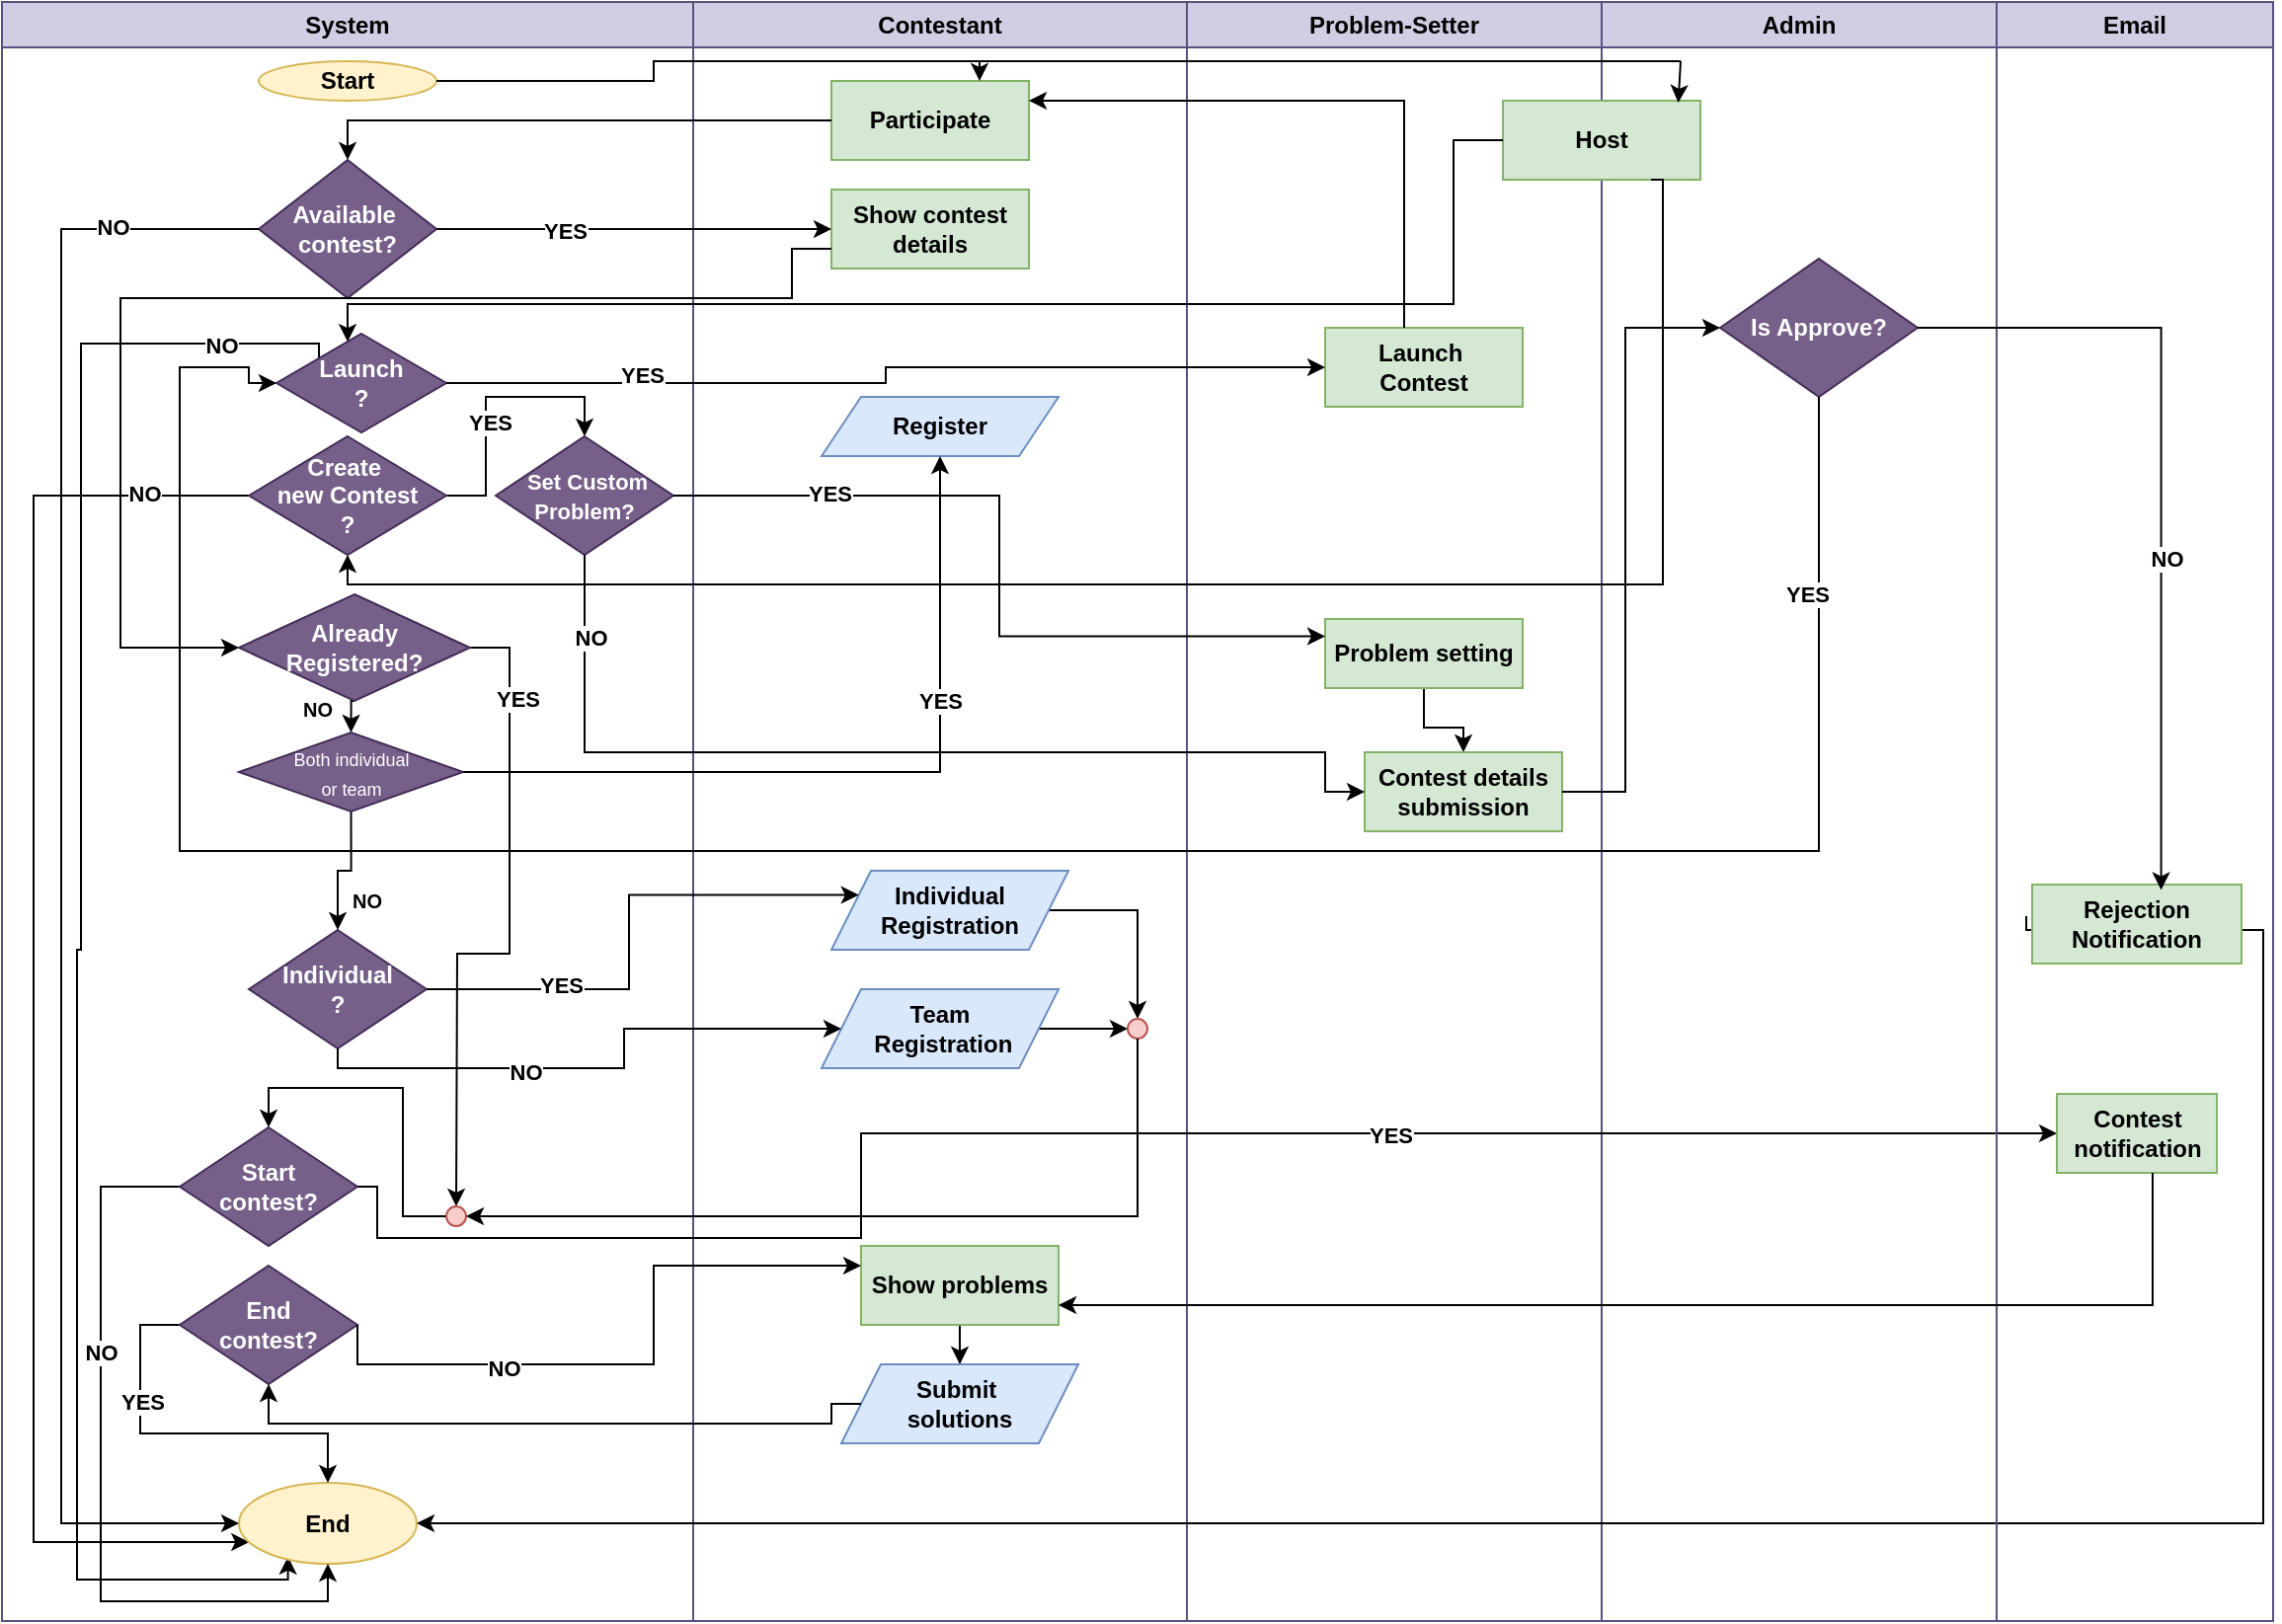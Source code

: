 <mxfile version="24.1.0" type="device">
  <diagram id="34R0mZzLAhlzXHcahbkd" name="Page-1">
    <mxGraphModel dx="1050" dy="565" grid="0" gridSize="10" guides="1" tooltips="1" connect="1" arrows="1" fold="1" page="0" pageScale="1" pageWidth="1100" pageHeight="850" math="0" shadow="0">
      <root>
        <mxCell id="0" />
        <mxCell id="1" parent="0" />
        <mxCell id="MtpwYPjAQFPa0YD4QaW7-1" value="System" style="swimlane;whiteSpace=wrap;html=1;fillColor=#d0cee2;strokeColor=#56517e;" parent="1" vertex="1">
          <mxGeometry x="50" y="20" width="350" height="820" as="geometry" />
        </mxCell>
        <mxCell id="GVz6icC06-KffOMO9G0p-3" value="&lt;b&gt;Start&lt;/b&gt;" style="ellipse;whiteSpace=wrap;html=1;fillColor=#fff2cc;strokeColor=#d6b656;" parent="MtpwYPjAQFPa0YD4QaW7-1" vertex="1">
          <mxGeometry x="130" y="30" width="90" height="20" as="geometry" />
        </mxCell>
        <mxCell id="GVz6icC06-KffOMO9G0p-5" value="&lt;b&gt;Available&amp;nbsp;&lt;/b&gt;&lt;div&gt;&lt;b&gt;contest?&lt;/b&gt;&lt;/div&gt;" style="rhombus;whiteSpace=wrap;html=1;fillColor=#76608a;strokeColor=#432D57;fontColor=#ffffff;" parent="MtpwYPjAQFPa0YD4QaW7-1" vertex="1">
          <mxGeometry x="130" y="80" width="90" height="70" as="geometry" />
        </mxCell>
        <mxCell id="wUWmy_-UdDIfka9kt44g-1" style="edgeStyle=orthogonalEdgeStyle;rounded=0;orthogonalLoop=1;jettySize=auto;html=1;exitX=0;exitY=0;exitDx=0;exitDy=0;entryX=0.276;entryY=0.912;entryDx=0;entryDy=0;entryPerimeter=0;" edge="1" parent="MtpwYPjAQFPa0YD4QaW7-1" source="GVz6icC06-KffOMO9G0p-9" target="GVz6icC06-KffOMO9G0p-85">
          <mxGeometry relative="1" as="geometry">
            <mxPoint x="20" y="811" as="targetPoint" />
            <Array as="points">
              <mxPoint x="40" y="173" />
              <mxPoint x="40" y="480" />
              <mxPoint x="38" y="480" />
              <mxPoint x="38" y="799" />
              <mxPoint x="145" y="799" />
            </Array>
          </mxGeometry>
        </mxCell>
        <mxCell id="wUWmy_-UdDIfka9kt44g-2" value="&lt;b&gt;NO&lt;/b&gt;" style="edgeLabel;html=1;align=center;verticalAlign=middle;resizable=0;points=[];" vertex="1" connectable="0" parent="wUWmy_-UdDIfka9kt44g-1">
          <mxGeometry x="-0.87" y="1" relative="1" as="geometry">
            <mxPoint as="offset" />
          </mxGeometry>
        </mxCell>
        <mxCell id="GVz6icC06-KffOMO9G0p-9" value="&lt;b&gt;Launch&lt;/b&gt;&lt;div&gt;&lt;b&gt;?&lt;/b&gt;&lt;/div&gt;" style="rhombus;whiteSpace=wrap;html=1;fillColor=#76608a;strokeColor=#432D57;fontColor=#ffffff;" parent="MtpwYPjAQFPa0YD4QaW7-1" vertex="1">
          <mxGeometry x="139" y="168" width="86" height="50" as="geometry" />
        </mxCell>
        <mxCell id="GVz6icC06-KffOMO9G0p-14" style="edgeStyle=orthogonalEdgeStyle;rounded=0;orthogonalLoop=1;jettySize=auto;html=1;entryX=0.5;entryY=0;entryDx=0;entryDy=0;" parent="MtpwYPjAQFPa0YD4QaW7-1" source="GVz6icC06-KffOMO9G0p-12" target="GVz6icC06-KffOMO9G0p-13" edge="1">
          <mxGeometry relative="1" as="geometry" />
        </mxCell>
        <mxCell id="bN9UESX81Irh_T9kolNh-1" value="&lt;b&gt;YES&lt;/b&gt;" style="edgeLabel;html=1;align=center;verticalAlign=middle;resizable=0;points=[];" parent="GVz6icC06-KffOMO9G0p-14" vertex="1" connectable="0">
          <mxGeometry x="-0.186" y="-2" relative="1" as="geometry">
            <mxPoint as="offset" />
          </mxGeometry>
        </mxCell>
        <mxCell id="wUWmy_-UdDIfka9kt44g-5" style="edgeStyle=orthogonalEdgeStyle;rounded=0;orthogonalLoop=1;jettySize=auto;html=1;" edge="1" parent="MtpwYPjAQFPa0YD4QaW7-1" source="GVz6icC06-KffOMO9G0p-12" target="GVz6icC06-KffOMO9G0p-85">
          <mxGeometry relative="1" as="geometry">
            <mxPoint x="21" y="812" as="targetPoint" />
            <Array as="points">
              <mxPoint x="16" y="250" />
              <mxPoint x="16" y="780" />
            </Array>
          </mxGeometry>
        </mxCell>
        <mxCell id="wUWmy_-UdDIfka9kt44g-6" value="&lt;b&gt;NO&lt;/b&gt;" style="edgeLabel;html=1;align=center;verticalAlign=middle;resizable=0;points=[];" vertex="1" connectable="0" parent="wUWmy_-UdDIfka9kt44g-5">
          <mxGeometry x="-0.857" y="-1" relative="1" as="geometry">
            <mxPoint as="offset" />
          </mxGeometry>
        </mxCell>
        <mxCell id="GVz6icC06-KffOMO9G0p-12" value="&lt;b&gt;Create&amp;nbsp;&lt;/b&gt;&lt;div&gt;&lt;b&gt;new Contest&lt;/b&gt;&lt;div&gt;&lt;b&gt;?&lt;/b&gt;&lt;/div&gt;&lt;/div&gt;" style="rhombus;whiteSpace=wrap;html=1;fillColor=#76608a;strokeColor=#432D57;fontColor=#ffffff;" parent="MtpwYPjAQFPa0YD4QaW7-1" vertex="1">
          <mxGeometry x="125" y="220" width="100" height="60" as="geometry" />
        </mxCell>
        <mxCell id="GVz6icC06-KffOMO9G0p-13" value="&lt;b&gt;&lt;font style=&quot;font-size: 11px;&quot;&gt;&amp;nbsp;Set Custom Problem?&lt;/font&gt;&lt;/b&gt;" style="rhombus;whiteSpace=wrap;html=1;fillColor=#76608a;strokeColor=#432D57;fontColor=#ffffff;" parent="MtpwYPjAQFPa0YD4QaW7-1" vertex="1">
          <mxGeometry x="250" y="220" width="90" height="60" as="geometry" />
        </mxCell>
        <mxCell id="bN9UESX81Irh_T9kolNh-29" style="edgeStyle=orthogonalEdgeStyle;rounded=0;orthogonalLoop=1;jettySize=auto;html=1;exitX=0.5;exitY=1;exitDx=0;exitDy=0;entryX=0.5;entryY=0;entryDx=0;entryDy=0;" parent="MtpwYPjAQFPa0YD4QaW7-1" source="GVz6icC06-KffOMO9G0p-40" target="GVz6icC06-KffOMO9G0p-45" edge="1">
          <mxGeometry relative="1" as="geometry" />
        </mxCell>
        <mxCell id="GVz6icC06-KffOMO9G0p-40" value="&lt;font style=&quot;font-size: 9px;&quot;&gt;Both individual&lt;/font&gt;&lt;div&gt;&lt;font style=&quot;font-size: 9px;&quot;&gt;or team&lt;/font&gt;&lt;/div&gt;" style="rhombus;whiteSpace=wrap;html=1;fillColor=#76608a;strokeColor=#432D57;fontColor=#ffffff;" parent="MtpwYPjAQFPa0YD4QaW7-1" vertex="1">
          <mxGeometry x="120" y="370" width="113.5" height="40" as="geometry" />
        </mxCell>
        <mxCell id="GVz6icC06-KffOMO9G0p-45" value="&lt;b style=&quot;background-color: initial;&quot;&gt;Individual&lt;/b&gt;&lt;div&gt;&lt;b style=&quot;background-color: initial;&quot;&gt;?&lt;/b&gt;&lt;/div&gt;" style="rhombus;whiteSpace=wrap;html=1;fillColor=#76608a;strokeColor=#432D57;fontColor=#ffffff;" parent="MtpwYPjAQFPa0YD4QaW7-1" vertex="1">
          <mxGeometry x="125" y="470" width="90" height="60" as="geometry" />
        </mxCell>
        <mxCell id="GVz6icC06-KffOMO9G0p-50" value="&lt;b&gt;&lt;font style=&quot;font-size: 10px;&quot;&gt;NO&lt;/font&gt;&lt;/b&gt;" style="text;html=1;align=center;verticalAlign=middle;whiteSpace=wrap;rounded=0;" parent="MtpwYPjAQFPa0YD4QaW7-1" vertex="1">
          <mxGeometry x="130" y="342.5" width="60" height="30" as="geometry" />
        </mxCell>
        <mxCell id="GVz6icC06-KffOMO9G0p-69" style="edgeStyle=orthogonalEdgeStyle;rounded=0;orthogonalLoop=1;jettySize=auto;html=1;exitX=0.5;exitY=1;exitDx=0;exitDy=0;entryX=0.5;entryY=0;entryDx=0;entryDy=0;" parent="MtpwYPjAQFPa0YD4QaW7-1" source="GVz6icC06-KffOMO9G0p-63" target="GVz6icC06-KffOMO9G0p-40" edge="1">
          <mxGeometry relative="1" as="geometry" />
        </mxCell>
        <mxCell id="GVz6icC06-KffOMO9G0p-80" style="edgeStyle=orthogonalEdgeStyle;rounded=0;orthogonalLoop=1;jettySize=auto;html=1;exitX=1;exitY=0.5;exitDx=0;exitDy=0;" parent="MtpwYPjAQFPa0YD4QaW7-1" source="GVz6icC06-KffOMO9G0p-63" edge="1">
          <mxGeometry relative="1" as="geometry">
            <mxPoint x="230" y="610" as="targetPoint" />
          </mxGeometry>
        </mxCell>
        <mxCell id="GVz6icC06-KffOMO9G0p-86" value="&lt;b&gt;YES&lt;/b&gt;" style="edgeLabel;html=1;align=center;verticalAlign=middle;resizable=0;points=[];" parent="GVz6icC06-KffOMO9G0p-80" vertex="1" connectable="0">
          <mxGeometry x="-0.722" y="4" relative="1" as="geometry">
            <mxPoint as="offset" />
          </mxGeometry>
        </mxCell>
        <mxCell id="GVz6icC06-KffOMO9G0p-63" value="&lt;b&gt;Already&lt;/b&gt;&lt;div&gt;&lt;b&gt;Registered?&lt;/b&gt;&lt;/div&gt;" style="rhombus;whiteSpace=wrap;html=1;fillColor=#76608a;strokeColor=#432D57;fontColor=#ffffff;" parent="MtpwYPjAQFPa0YD4QaW7-1" vertex="1">
          <mxGeometry x="120" y="300" width="117" height="54" as="geometry" />
        </mxCell>
        <mxCell id="bN9UESX81Irh_T9kolNh-14" style="edgeStyle=orthogonalEdgeStyle;rounded=0;orthogonalLoop=1;jettySize=auto;html=1;entryX=0.5;entryY=0;entryDx=0;entryDy=0;" parent="MtpwYPjAQFPa0YD4QaW7-1" source="GVz6icC06-KffOMO9G0p-82" target="bN9UESX81Irh_T9kolNh-8" edge="1">
          <mxGeometry relative="1" as="geometry">
            <Array as="points">
              <mxPoint x="203" y="615" />
              <mxPoint x="203" y="550" />
              <mxPoint x="135" y="550" />
            </Array>
          </mxGeometry>
        </mxCell>
        <mxCell id="GVz6icC06-KffOMO9G0p-82" value="" style="ellipse;whiteSpace=wrap;html=1;aspect=fixed;fillColor=#f8cecc;strokeColor=#b85450;" parent="MtpwYPjAQFPa0YD4QaW7-1" vertex="1">
          <mxGeometry x="225" y="610" width="10" height="10" as="geometry" />
        </mxCell>
        <mxCell id="GVz6icC06-KffOMO9G0p-85" value="&lt;b&gt;End&lt;/b&gt;" style="ellipse;whiteSpace=wrap;html=1;fillColor=#fff2cc;strokeColor=#d6b656;" parent="MtpwYPjAQFPa0YD4QaW7-1" vertex="1">
          <mxGeometry x="120" y="750" width="90" height="41" as="geometry" />
        </mxCell>
        <mxCell id="GVz6icC06-KffOMO9G0p-61" style="edgeStyle=orthogonalEdgeStyle;rounded=0;orthogonalLoop=1;jettySize=auto;html=1;entryX=0;entryY=0.5;entryDx=0;entryDy=0;" parent="MtpwYPjAQFPa0YD4QaW7-1" source="GVz6icC06-KffOMO9G0p-5" target="GVz6icC06-KffOMO9G0p-85" edge="1">
          <mxGeometry relative="1" as="geometry">
            <Array as="points">
              <mxPoint x="30" y="115" />
              <mxPoint x="30" y="771" />
            </Array>
          </mxGeometry>
        </mxCell>
        <mxCell id="GVz6icC06-KffOMO9G0p-62" value="&lt;b&gt;NO&lt;/b&gt;" style="edgeLabel;html=1;align=center;verticalAlign=middle;resizable=0;points=[];" parent="GVz6icC06-KffOMO9G0p-61" vertex="1" connectable="0">
          <mxGeometry x="-0.825" y="-1" relative="1" as="geometry">
            <mxPoint as="offset" />
          </mxGeometry>
        </mxCell>
        <mxCell id="bN9UESX81Irh_T9kolNh-18" style="edgeStyle=orthogonalEdgeStyle;rounded=0;orthogonalLoop=1;jettySize=auto;html=1;entryX=0.5;entryY=1;entryDx=0;entryDy=0;" parent="MtpwYPjAQFPa0YD4QaW7-1" source="bN9UESX81Irh_T9kolNh-8" target="GVz6icC06-KffOMO9G0p-85" edge="1">
          <mxGeometry relative="1" as="geometry">
            <Array as="points">
              <mxPoint x="50" y="600" />
              <mxPoint x="50" y="810" />
              <mxPoint x="165" y="810" />
            </Array>
          </mxGeometry>
        </mxCell>
        <mxCell id="bN9UESX81Irh_T9kolNh-19" value="&lt;b&gt;NO&lt;/b&gt;" style="edgeLabel;html=1;align=center;verticalAlign=middle;resizable=0;points=[];" parent="bN9UESX81Irh_T9kolNh-18" vertex="1" connectable="0">
          <mxGeometry x="-0.354" relative="1" as="geometry">
            <mxPoint as="offset" />
          </mxGeometry>
        </mxCell>
        <mxCell id="bN9UESX81Irh_T9kolNh-8" value="&lt;b&gt;Start&lt;/b&gt;&lt;div&gt;&lt;b&gt;contest?&lt;/b&gt;&lt;/div&gt;" style="rhombus;whiteSpace=wrap;html=1;fillColor=#76608a;strokeColor=#432D57;fontColor=#ffffff;" parent="MtpwYPjAQFPa0YD4QaW7-1" vertex="1">
          <mxGeometry x="90" y="570" width="90" height="60" as="geometry" />
        </mxCell>
        <mxCell id="bN9UESX81Irh_T9kolNh-27" style="edgeStyle=orthogonalEdgeStyle;rounded=0;orthogonalLoop=1;jettySize=auto;html=1;exitX=0;exitY=0.5;exitDx=0;exitDy=0;" parent="MtpwYPjAQFPa0YD4QaW7-1" source="bN9UESX81Irh_T9kolNh-13" target="GVz6icC06-KffOMO9G0p-85" edge="1">
          <mxGeometry relative="1" as="geometry" />
        </mxCell>
        <mxCell id="bN9UESX81Irh_T9kolNh-28" value="&lt;b&gt;YES&lt;/b&gt;" style="edgeLabel;html=1;align=center;verticalAlign=middle;resizable=0;points=[];" parent="bN9UESX81Irh_T9kolNh-27" vertex="1" connectable="0">
          <mxGeometry x="-0.395" y="1" relative="1" as="geometry">
            <mxPoint as="offset" />
          </mxGeometry>
        </mxCell>
        <mxCell id="bN9UESX81Irh_T9kolNh-13" value="&lt;b&gt;End&lt;/b&gt;&lt;div&gt;&lt;b&gt;contest?&lt;/b&gt;&lt;/div&gt;" style="rhombus;whiteSpace=wrap;html=1;fillColor=#76608a;strokeColor=#432D57;fontColor=#ffffff;" parent="MtpwYPjAQFPa0YD4QaW7-1" vertex="1">
          <mxGeometry x="90" y="640" width="90" height="60" as="geometry" />
        </mxCell>
        <mxCell id="bN9UESX81Irh_T9kolNh-57" value="&lt;b&gt;&lt;font style=&quot;font-size: 10px;&quot;&gt;NO&lt;/font&gt;&lt;/b&gt;" style="text;html=1;align=center;verticalAlign=middle;whiteSpace=wrap;rounded=0;" parent="MtpwYPjAQFPa0YD4QaW7-1" vertex="1">
          <mxGeometry x="155" y="440" width="60" height="30" as="geometry" />
        </mxCell>
        <mxCell id="MtpwYPjAQFPa0YD4QaW7-2" value="Contestant" style="swimlane;whiteSpace=wrap;html=1;fillColor=#d0cee2;strokeColor=#56517e;" parent="1" vertex="1">
          <mxGeometry x="400" y="20" width="250" height="820" as="geometry" />
        </mxCell>
        <mxCell id="GVz6icC06-KffOMO9G0p-7" value="&lt;b&gt;Show contest details&lt;/b&gt;" style="rounded=0;whiteSpace=wrap;html=1;fillColor=#d5e8d4;strokeColor=#82b366;" parent="MtpwYPjAQFPa0YD4QaW7-2" vertex="1">
          <mxGeometry x="70" y="95" width="100" height="40" as="geometry" />
        </mxCell>
        <mxCell id="GVz6icC06-KffOMO9G0p-30" value="&lt;b&gt;Participate&lt;/b&gt;" style="rounded=0;whiteSpace=wrap;html=1;fillColor=#d5e8d4;strokeColor=#82b366;" parent="MtpwYPjAQFPa0YD4QaW7-2" vertex="1">
          <mxGeometry x="70" y="40" width="100" height="40" as="geometry" />
        </mxCell>
        <mxCell id="GVz6icC06-KffOMO9G0p-42" value="&lt;b&gt;Register&lt;/b&gt;" style="shape=parallelogram;perimeter=parallelogramPerimeter;whiteSpace=wrap;html=1;fixedSize=1;fillColor=#dae8fc;strokeColor=#6c8ebf;" parent="MtpwYPjAQFPa0YD4QaW7-2" vertex="1">
          <mxGeometry x="65" y="200" width="120" height="30" as="geometry" />
        </mxCell>
        <mxCell id="GVz6icC06-KffOMO9G0p-111" style="edgeStyle=orthogonalEdgeStyle;rounded=0;orthogonalLoop=1;jettySize=auto;html=1;entryX=0.5;entryY=0;entryDx=0;entryDy=0;" parent="MtpwYPjAQFPa0YD4QaW7-2" source="GVz6icC06-KffOMO9G0p-51" target="GVz6icC06-KffOMO9G0p-108" edge="1">
          <mxGeometry relative="1" as="geometry" />
        </mxCell>
        <mxCell id="GVz6icC06-KffOMO9G0p-51" value="&lt;b&gt;Individual Registration&lt;/b&gt;" style="shape=parallelogram;perimeter=parallelogramPerimeter;whiteSpace=wrap;html=1;fixedSize=1;fillColor=#dae8fc;strokeColor=#6c8ebf;" parent="MtpwYPjAQFPa0YD4QaW7-2" vertex="1">
          <mxGeometry x="70" y="440" width="120" height="40" as="geometry" />
        </mxCell>
        <mxCell id="GVz6icC06-KffOMO9G0p-110" style="edgeStyle=orthogonalEdgeStyle;rounded=0;orthogonalLoop=1;jettySize=auto;html=1;entryX=0;entryY=0.5;entryDx=0;entryDy=0;" parent="MtpwYPjAQFPa0YD4QaW7-2" source="GVz6icC06-KffOMO9G0p-54" target="GVz6icC06-KffOMO9G0p-108" edge="1">
          <mxGeometry relative="1" as="geometry" />
        </mxCell>
        <mxCell id="GVz6icC06-KffOMO9G0p-54" value="&lt;b&gt;Team&lt;/b&gt;&lt;div&gt;&lt;b&gt;&amp;nbsp;Registration&lt;/b&gt;&lt;/div&gt;" style="shape=parallelogram;perimeter=parallelogramPerimeter;whiteSpace=wrap;html=1;fixedSize=1;fillColor=#dae8fc;strokeColor=#6c8ebf;" parent="MtpwYPjAQFPa0YD4QaW7-2" vertex="1">
          <mxGeometry x="65" y="500" width="120" height="40" as="geometry" />
        </mxCell>
        <mxCell id="GVz6icC06-KffOMO9G0p-108" value="" style="ellipse;whiteSpace=wrap;html=1;aspect=fixed;fillColor=#f8cecc;strokeColor=#b85450;" parent="MtpwYPjAQFPa0YD4QaW7-2" vertex="1">
          <mxGeometry x="220" y="515" width="10" height="10" as="geometry" />
        </mxCell>
        <mxCell id="bN9UESX81Irh_T9kolNh-12" style="edgeStyle=orthogonalEdgeStyle;rounded=0;orthogonalLoop=1;jettySize=auto;html=1;entryX=0.5;entryY=0;entryDx=0;entryDy=0;" parent="MtpwYPjAQFPa0YD4QaW7-2" source="bN9UESX81Irh_T9kolNh-10" target="bN9UESX81Irh_T9kolNh-11" edge="1">
          <mxGeometry relative="1" as="geometry" />
        </mxCell>
        <mxCell id="bN9UESX81Irh_T9kolNh-10" value="&lt;b&gt;Show problems&lt;/b&gt;" style="rounded=0;whiteSpace=wrap;html=1;fillColor=#d5e8d4;strokeColor=#82b366;" parent="MtpwYPjAQFPa0YD4QaW7-2" vertex="1">
          <mxGeometry x="85" y="630" width="100" height="40" as="geometry" />
        </mxCell>
        <mxCell id="bN9UESX81Irh_T9kolNh-11" value="&lt;b&gt;Submit&amp;nbsp;&lt;/b&gt;&lt;div&gt;&lt;b&gt;solutions&lt;/b&gt;&lt;/div&gt;" style="shape=parallelogram;perimeter=parallelogramPerimeter;whiteSpace=wrap;html=1;fixedSize=1;fillColor=#dae8fc;strokeColor=#6c8ebf;" parent="MtpwYPjAQFPa0YD4QaW7-2" vertex="1">
          <mxGeometry x="75" y="690" width="120" height="40" as="geometry" />
        </mxCell>
        <mxCell id="MtpwYPjAQFPa0YD4QaW7-3" value="Problem-Setter" style="swimlane;whiteSpace=wrap;html=1;fillColor=#d0cee2;strokeColor=#56517e;" parent="1" vertex="1">
          <mxGeometry x="650" y="20" width="210" height="820" as="geometry" />
        </mxCell>
        <mxCell id="GVz6icC06-KffOMO9G0p-10" value="&lt;b&gt;Launch&amp;nbsp;&lt;/b&gt;&lt;div&gt;&lt;b&gt;Contest&lt;/b&gt;&lt;/div&gt;" style="rounded=0;whiteSpace=wrap;html=1;fillColor=#d5e8d4;strokeColor=#82b366;align=center;" parent="MtpwYPjAQFPa0YD4QaW7-3" vertex="1">
          <mxGeometry x="70" y="165" width="100" height="40" as="geometry" />
        </mxCell>
        <mxCell id="GVz6icC06-KffOMO9G0p-18" style="edgeStyle=orthogonalEdgeStyle;rounded=0;orthogonalLoop=1;jettySize=auto;html=1;entryX=0.5;entryY=0;entryDx=0;entryDy=0;" parent="MtpwYPjAQFPa0YD4QaW7-3" source="GVz6icC06-KffOMO9G0p-15" target="GVz6icC06-KffOMO9G0p-17" edge="1">
          <mxGeometry relative="1" as="geometry" />
        </mxCell>
        <mxCell id="GVz6icC06-KffOMO9G0p-15" value="&lt;b&gt;Problem setting&lt;/b&gt;" style="rounded=0;whiteSpace=wrap;html=1;fillColor=#d5e8d4;strokeColor=#82b366;align=center;" parent="MtpwYPjAQFPa0YD4QaW7-3" vertex="1">
          <mxGeometry x="70" y="312.5" width="100" height="35" as="geometry" />
        </mxCell>
        <mxCell id="GVz6icC06-KffOMO9G0p-17" value="&lt;b&gt;Contest details submission&lt;/b&gt;" style="rounded=0;whiteSpace=wrap;html=1;fillColor=#d5e8d4;strokeColor=#82b366;align=center;" parent="MtpwYPjAQFPa0YD4QaW7-3" vertex="1">
          <mxGeometry x="90" y="380" width="100" height="40" as="geometry" />
        </mxCell>
        <mxCell id="GVz6icC06-KffOMO9G0p-2" value="Admin" style="swimlane;whiteSpace=wrap;html=1;fillColor=#d0cee2;strokeColor=#56517e;" parent="1" vertex="1">
          <mxGeometry x="860" y="20" width="200" height="820" as="geometry" />
        </mxCell>
        <mxCell id="GVz6icC06-KffOMO9G0p-23" value="&lt;b&gt;Is Approve?&lt;/b&gt;" style="rhombus;whiteSpace=wrap;html=1;fillColor=#76608a;strokeColor=#432D57;fontColor=#ffffff;" parent="GVz6icC06-KffOMO9G0p-2" vertex="1">
          <mxGeometry x="60" y="130" width="100" height="70" as="geometry" />
        </mxCell>
        <mxCell id="GVz6icC06-KffOMO9G0p-34" value="&lt;b&gt;Host&lt;/b&gt;" style="rounded=0;whiteSpace=wrap;html=1;fillColor=#d5e8d4;strokeColor=#82b366;" parent="GVz6icC06-KffOMO9G0p-2" vertex="1">
          <mxGeometry x="-50" y="50" width="100" height="40" as="geometry" />
        </mxCell>
        <mxCell id="GVz6icC06-KffOMO9G0p-8" style="edgeStyle=orthogonalEdgeStyle;rounded=0;orthogonalLoop=1;jettySize=auto;html=1;entryX=0;entryY=0.5;entryDx=0;entryDy=0;" parent="1" source="GVz6icC06-KffOMO9G0p-5" target="GVz6icC06-KffOMO9G0p-7" edge="1">
          <mxGeometry relative="1" as="geometry" />
        </mxCell>
        <mxCell id="GVz6icC06-KffOMO9G0p-58" value="&lt;b&gt;YES&lt;/b&gt;" style="edgeLabel;html=1;align=center;verticalAlign=middle;resizable=0;points=[];" parent="GVz6icC06-KffOMO9G0p-8" vertex="1" connectable="0">
          <mxGeometry x="-0.354" y="-1" relative="1" as="geometry">
            <mxPoint as="offset" />
          </mxGeometry>
        </mxCell>
        <mxCell id="GVz6icC06-KffOMO9G0p-11" style="edgeStyle=orthogonalEdgeStyle;rounded=0;orthogonalLoop=1;jettySize=auto;html=1;entryX=0;entryY=0.5;entryDx=0;entryDy=0;" parent="1" source="GVz6icC06-KffOMO9G0p-9" target="GVz6icC06-KffOMO9G0p-10" edge="1">
          <mxGeometry relative="1" as="geometry" />
        </mxCell>
        <mxCell id="GVz6icC06-KffOMO9G0p-113" value="&lt;b&gt;YES&lt;/b&gt;" style="edgeLabel;html=1;align=center;verticalAlign=middle;resizable=0;points=[];" parent="GVz6icC06-KffOMO9G0p-11" vertex="1" connectable="0">
          <mxGeometry x="-0.566" y="4" relative="1" as="geometry">
            <mxPoint as="offset" />
          </mxGeometry>
        </mxCell>
        <mxCell id="GVz6icC06-KffOMO9G0p-16" style="edgeStyle=orthogonalEdgeStyle;rounded=0;orthogonalLoop=1;jettySize=auto;html=1;entryX=0;entryY=0.25;entryDx=0;entryDy=0;" parent="1" source="GVz6icC06-KffOMO9G0p-13" target="GVz6icC06-KffOMO9G0p-15" edge="1">
          <mxGeometry relative="1" as="geometry" />
        </mxCell>
        <mxCell id="bN9UESX81Irh_T9kolNh-4" value="&lt;b&gt;YES&lt;/b&gt;" style="edgeLabel;html=1;align=center;verticalAlign=middle;resizable=0;points=[];" parent="GVz6icC06-KffOMO9G0p-16" vertex="1" connectable="0">
          <mxGeometry x="-0.607" y="1" relative="1" as="geometry">
            <mxPoint as="offset" />
          </mxGeometry>
        </mxCell>
        <mxCell id="GVz6icC06-KffOMO9G0p-24" style="edgeStyle=orthogonalEdgeStyle;rounded=0;orthogonalLoop=1;jettySize=auto;html=1;entryX=0;entryY=0.5;entryDx=0;entryDy=0;" parent="1" source="GVz6icC06-KffOMO9G0p-17" target="GVz6icC06-KffOMO9G0p-23" edge="1">
          <mxGeometry relative="1" as="geometry">
            <Array as="points">
              <mxPoint x="872" y="420" />
              <mxPoint x="872" y="185" />
            </Array>
          </mxGeometry>
        </mxCell>
        <mxCell id="GVz6icC06-KffOMO9G0p-25" style="edgeStyle=orthogonalEdgeStyle;rounded=0;orthogonalLoop=1;jettySize=auto;html=1;exitX=0.5;exitY=1;exitDx=0;exitDy=0;entryX=0;entryY=0.5;entryDx=0;entryDy=0;" parent="1" source="GVz6icC06-KffOMO9G0p-23" target="GVz6icC06-KffOMO9G0p-9" edge="1">
          <mxGeometry relative="1" as="geometry">
            <Array as="points">
              <mxPoint x="970" y="450" />
              <mxPoint x="140" y="450" />
              <mxPoint x="140" y="205" />
              <mxPoint x="175" y="205" />
            </Array>
          </mxGeometry>
        </mxCell>
        <mxCell id="GVz6icC06-KffOMO9G0p-26" value="&lt;b&gt;YES&lt;/b&gt;" style="edgeLabel;html=1;align=center;verticalAlign=middle;resizable=0;points=[];" parent="GVz6icC06-KffOMO9G0p-25" vertex="1" connectable="0">
          <mxGeometry x="-0.214" y="5" relative="1" as="geometry">
            <mxPoint x="299" y="-135" as="offset" />
          </mxGeometry>
        </mxCell>
        <mxCell id="GVz6icC06-KffOMO9G0p-31" style="edgeStyle=orthogonalEdgeStyle;rounded=0;orthogonalLoop=1;jettySize=auto;html=1;entryX=0.5;entryY=0;entryDx=0;entryDy=0;" parent="1" source="GVz6icC06-KffOMO9G0p-30" target="GVz6icC06-KffOMO9G0p-5" edge="1">
          <mxGeometry relative="1" as="geometry" />
        </mxCell>
        <mxCell id="GVz6icC06-KffOMO9G0p-33" style="edgeStyle=orthogonalEdgeStyle;rounded=0;orthogonalLoop=1;jettySize=auto;html=1;entryX=0.75;entryY=0;entryDx=0;entryDy=0;" parent="1" source="GVz6icC06-KffOMO9G0p-3" target="GVz6icC06-KffOMO9G0p-30" edge="1">
          <mxGeometry relative="1" as="geometry">
            <Array as="points">
              <mxPoint x="380" y="60" />
              <mxPoint x="380" y="50" />
              <mxPoint x="545" y="50" />
            </Array>
          </mxGeometry>
        </mxCell>
        <mxCell id="GVz6icC06-KffOMO9G0p-35" value="" style="endArrow=none;html=1;rounded=0;" parent="1" edge="1">
          <mxGeometry width="50" height="50" relative="1" as="geometry">
            <mxPoint x="540" y="50" as="sourcePoint" />
            <mxPoint x="900" y="50" as="targetPoint" />
          </mxGeometry>
        </mxCell>
        <mxCell id="GVz6icC06-KffOMO9G0p-36" value="" style="endArrow=classic;html=1;rounded=0;entryX=0.888;entryY=0.025;entryDx=0;entryDy=0;entryPerimeter=0;" parent="1" target="GVz6icC06-KffOMO9G0p-34" edge="1">
          <mxGeometry width="50" height="50" relative="1" as="geometry">
            <mxPoint x="900" y="50" as="sourcePoint" />
            <mxPoint x="950" as="targetPoint" />
          </mxGeometry>
        </mxCell>
        <mxCell id="GVz6icC06-KffOMO9G0p-41" style="edgeStyle=orthogonalEdgeStyle;rounded=0;orthogonalLoop=1;jettySize=auto;html=1;exitX=0;exitY=0.75;exitDx=0;exitDy=0;entryX=0;entryY=0.5;entryDx=0;entryDy=0;" parent="1" source="GVz6icC06-KffOMO9G0p-7" target="GVz6icC06-KffOMO9G0p-63" edge="1">
          <mxGeometry relative="1" as="geometry">
            <Array as="points">
              <mxPoint x="450" y="145" />
              <mxPoint x="450" y="170" />
              <mxPoint x="110" y="170" />
              <mxPoint x="110" y="347" />
            </Array>
          </mxGeometry>
        </mxCell>
        <mxCell id="GVz6icC06-KffOMO9G0p-43" style="edgeStyle=orthogonalEdgeStyle;rounded=0;orthogonalLoop=1;jettySize=auto;html=1;exitX=1;exitY=0.5;exitDx=0;exitDy=0;" parent="1" source="GVz6icC06-KffOMO9G0p-40" target="GVz6icC06-KffOMO9G0p-42" edge="1">
          <mxGeometry relative="1" as="geometry" />
        </mxCell>
        <mxCell id="GVz6icC06-KffOMO9G0p-44" value="&lt;b&gt;YES&lt;/b&gt;" style="edgeLabel;html=1;align=center;verticalAlign=middle;resizable=0;points=[];" parent="GVz6icC06-KffOMO9G0p-43" vertex="1" connectable="0">
          <mxGeometry x="-0.758" y="-1" relative="1" as="geometry">
            <mxPoint x="193" y="-37" as="offset" />
          </mxGeometry>
        </mxCell>
        <mxCell id="GVz6icC06-KffOMO9G0p-52" style="edgeStyle=orthogonalEdgeStyle;rounded=0;orthogonalLoop=1;jettySize=auto;html=1;entryX=0;entryY=0.25;entryDx=0;entryDy=0;" parent="1" source="GVz6icC06-KffOMO9G0p-45" target="GVz6icC06-KffOMO9G0p-51" edge="1">
          <mxGeometry relative="1" as="geometry" />
        </mxCell>
        <mxCell id="GVz6icC06-KffOMO9G0p-53" value="&lt;b&gt;YES&lt;/b&gt;" style="edgeLabel;html=1;align=center;verticalAlign=middle;resizable=0;points=[];" parent="GVz6icC06-KffOMO9G0p-52" vertex="1" connectable="0">
          <mxGeometry x="-0.492" y="2" relative="1" as="geometry">
            <mxPoint as="offset" />
          </mxGeometry>
        </mxCell>
        <mxCell id="GVz6icC06-KffOMO9G0p-55" style="edgeStyle=orthogonalEdgeStyle;rounded=0;orthogonalLoop=1;jettySize=auto;html=1;" parent="1" source="GVz6icC06-KffOMO9G0p-45" target="GVz6icC06-KffOMO9G0p-54" edge="1">
          <mxGeometry relative="1" as="geometry">
            <Array as="points">
              <mxPoint x="220" y="560" />
              <mxPoint x="365" y="560" />
              <mxPoint x="365" y="540" />
            </Array>
          </mxGeometry>
        </mxCell>
        <mxCell id="GVz6icC06-KffOMO9G0p-56" value="&lt;b&gt;NO&lt;/b&gt;" style="edgeLabel;html=1;align=center;verticalAlign=middle;resizable=0;points=[];" parent="GVz6icC06-KffOMO9G0p-55" vertex="1" connectable="0">
          <mxGeometry x="-0.264" y="-2" relative="1" as="geometry">
            <mxPoint as="offset" />
          </mxGeometry>
        </mxCell>
        <mxCell id="GVz6icC06-KffOMO9G0p-57" style="edgeStyle=orthogonalEdgeStyle;rounded=0;orthogonalLoop=1;jettySize=auto;html=1;entryX=1;entryY=0.25;entryDx=0;entryDy=0;" parent="1" source="GVz6icC06-KffOMO9G0p-10" target="GVz6icC06-KffOMO9G0p-30" edge="1">
          <mxGeometry relative="1" as="geometry">
            <Array as="points">
              <mxPoint x="760" y="70" />
            </Array>
          </mxGeometry>
        </mxCell>
        <mxCell id="GVz6icC06-KffOMO9G0p-112" style="edgeStyle=orthogonalEdgeStyle;rounded=0;orthogonalLoop=1;jettySize=auto;html=1;entryX=1;entryY=0.5;entryDx=0;entryDy=0;" parent="1" source="GVz6icC06-KffOMO9G0p-108" target="GVz6icC06-KffOMO9G0p-82" edge="1">
          <mxGeometry relative="1" as="geometry">
            <Array as="points">
              <mxPoint x="625" y="635" />
            </Array>
          </mxGeometry>
        </mxCell>
        <mxCell id="bN9UESX81Irh_T9kolNh-5" style="edgeStyle=orthogonalEdgeStyle;rounded=0;orthogonalLoop=1;jettySize=auto;html=1;exitX=0.5;exitY=1;exitDx=0;exitDy=0;entryX=0;entryY=0.5;entryDx=0;entryDy=0;" parent="1" source="GVz6icC06-KffOMO9G0p-13" target="GVz6icC06-KffOMO9G0p-17" edge="1">
          <mxGeometry relative="1" as="geometry">
            <Array as="points">
              <mxPoint x="345" y="400" />
              <mxPoint x="720" y="400" />
            </Array>
          </mxGeometry>
        </mxCell>
        <mxCell id="bN9UESX81Irh_T9kolNh-6" value="&lt;b&gt;NO&lt;/b&gt;" style="edgeLabel;html=1;align=center;verticalAlign=middle;resizable=0;points=[];" parent="bN9UESX81Irh_T9kolNh-5" vertex="1" connectable="0">
          <mxGeometry x="-0.839" y="3" relative="1" as="geometry">
            <mxPoint as="offset" />
          </mxGeometry>
        </mxCell>
        <mxCell id="bN9UESX81Irh_T9kolNh-7" style="edgeStyle=orthogonalEdgeStyle;rounded=0;orthogonalLoop=1;jettySize=auto;html=1;entryX=1;entryY=0.5;entryDx=0;entryDy=0;" parent="1" target="GVz6icC06-KffOMO9G0p-85" edge="1">
          <mxGeometry relative="1" as="geometry">
            <Array as="points">
              <mxPoint x="1075" y="490" />
              <mxPoint x="1195" y="490" />
              <mxPoint x="1195" y="791" />
            </Array>
            <mxPoint x="1075" y="483" as="sourcePoint" />
          </mxGeometry>
        </mxCell>
        <mxCell id="bN9UESX81Irh_T9kolNh-16" style="edgeStyle=orthogonalEdgeStyle;rounded=0;orthogonalLoop=1;jettySize=auto;html=1;exitX=1;exitY=0.5;exitDx=0;exitDy=0;entryX=0;entryY=0.5;entryDx=0;entryDy=0;" parent="1" source="bN9UESX81Irh_T9kolNh-8" target="ogwHL6n1cYPlVt01UVvh-7" edge="1">
          <mxGeometry relative="1" as="geometry">
            <Array as="points">
              <mxPoint x="240" y="620" />
              <mxPoint x="240" y="646" />
              <mxPoint x="485" y="646" />
              <mxPoint x="485" y="593" />
            </Array>
          </mxGeometry>
        </mxCell>
        <mxCell id="bN9UESX81Irh_T9kolNh-17" value="&lt;b&gt;YES&lt;/b&gt;" style="edgeLabel;html=1;align=center;verticalAlign=middle;resizable=0;points=[];" parent="bN9UESX81Irh_T9kolNh-16" vertex="1" connectable="0">
          <mxGeometry x="0.053" relative="1" as="geometry">
            <mxPoint x="107" y="1" as="offset" />
          </mxGeometry>
        </mxCell>
        <mxCell id="bN9UESX81Irh_T9kolNh-23" style="edgeStyle=orthogonalEdgeStyle;rounded=0;orthogonalLoop=1;jettySize=auto;html=1;exitX=1;exitY=0.5;exitDx=0;exitDy=0;entryX=0;entryY=0.25;entryDx=0;entryDy=0;" parent="1" source="bN9UESX81Irh_T9kolNh-13" target="bN9UESX81Irh_T9kolNh-10" edge="1">
          <mxGeometry relative="1" as="geometry">
            <Array as="points">
              <mxPoint x="230" y="710" />
              <mxPoint x="380" y="710" />
              <mxPoint x="380" y="660" />
            </Array>
          </mxGeometry>
        </mxCell>
        <mxCell id="bN9UESX81Irh_T9kolNh-24" value="&lt;b&gt;NO&lt;/b&gt;" style="edgeLabel;html=1;align=center;verticalAlign=middle;resizable=0;points=[];" parent="bN9UESX81Irh_T9kolNh-23" vertex="1" connectable="0">
          <mxGeometry x="-0.423" y="-2" relative="1" as="geometry">
            <mxPoint as="offset" />
          </mxGeometry>
        </mxCell>
        <mxCell id="bN9UESX81Irh_T9kolNh-26" style="edgeStyle=orthogonalEdgeStyle;rounded=0;orthogonalLoop=1;jettySize=auto;html=1;exitX=0;exitY=0.5;exitDx=0;exitDy=0;entryX=0.5;entryY=1;entryDx=0;entryDy=0;" parent="1" source="bN9UESX81Irh_T9kolNh-11" target="bN9UESX81Irh_T9kolNh-13" edge="1">
          <mxGeometry relative="1" as="geometry">
            <Array as="points">
              <mxPoint x="470" y="730" />
              <mxPoint x="470" y="740" />
              <mxPoint x="185" y="740" />
            </Array>
          </mxGeometry>
        </mxCell>
        <mxCell id="ogwHL6n1cYPlVt01UVvh-1" value="Email" style="swimlane;whiteSpace=wrap;html=1;fillColor=#d0cee2;strokeColor=#56517e;" parent="1" vertex="1">
          <mxGeometry x="1060" y="20" width="140" height="820" as="geometry" />
        </mxCell>
        <mxCell id="ogwHL6n1cYPlVt01UVvh-2" value="&lt;b&gt;Rejection&lt;/b&gt;&lt;div&gt;&lt;b&gt;Notification&lt;/b&gt;&lt;/div&gt;" style="rounded=0;whiteSpace=wrap;html=1;fillColor=#d5e8d4;strokeColor=#82b366;align=center;" parent="ogwHL6n1cYPlVt01UVvh-1" vertex="1">
          <mxGeometry x="18" y="447" width="106" height="40" as="geometry" />
        </mxCell>
        <mxCell id="ogwHL6n1cYPlVt01UVvh-7" value="&lt;b&gt;Contest notification&lt;/b&gt;" style="rounded=0;whiteSpace=wrap;html=1;fillColor=#d5e8d4;strokeColor=#82b366;align=center;" parent="ogwHL6n1cYPlVt01UVvh-1" vertex="1">
          <mxGeometry x="30.5" y="553" width="81" height="40" as="geometry" />
        </mxCell>
        <mxCell id="ogwHL6n1cYPlVt01UVvh-3" style="edgeStyle=orthogonalEdgeStyle;rounded=0;orthogonalLoop=1;jettySize=auto;html=1;entryX=0.616;entryY=0.07;entryDx=0;entryDy=0;entryPerimeter=0;" parent="1" source="GVz6icC06-KffOMO9G0p-23" target="ogwHL6n1cYPlVt01UVvh-2" edge="1">
          <mxGeometry relative="1" as="geometry" />
        </mxCell>
        <mxCell id="ogwHL6n1cYPlVt01UVvh-4" value="&lt;b&gt;NO&lt;/b&gt;" style="edgeLabel;html=1;align=center;verticalAlign=middle;resizable=0;points=[];" parent="ogwHL6n1cYPlVt01UVvh-3" vertex="1" connectable="0">
          <mxGeometry x="0.175" y="2" relative="1" as="geometry">
            <mxPoint as="offset" />
          </mxGeometry>
        </mxCell>
        <mxCell id="ogwHL6n1cYPlVt01UVvh-8" style="edgeStyle=orthogonalEdgeStyle;rounded=0;orthogonalLoop=1;jettySize=auto;html=1;entryX=1;entryY=0.75;entryDx=0;entryDy=0;" parent="1" source="ogwHL6n1cYPlVt01UVvh-7" target="bN9UESX81Irh_T9kolNh-10" edge="1">
          <mxGeometry relative="1" as="geometry">
            <Array as="points">
              <mxPoint x="1139" y="680" />
            </Array>
          </mxGeometry>
        </mxCell>
        <mxCell id="wUWmy_-UdDIfka9kt44g-3" style="edgeStyle=orthogonalEdgeStyle;rounded=0;orthogonalLoop=1;jettySize=auto;html=1;" edge="1" parent="1" source="GVz6icC06-KffOMO9G0p-34" target="GVz6icC06-KffOMO9G0p-9">
          <mxGeometry relative="1" as="geometry">
            <mxPoint x="586.8" y="183.4" as="targetPoint" />
            <Array as="points">
              <mxPoint x="785" y="90" />
              <mxPoint x="785" y="173" />
              <mxPoint x="225" y="173" />
            </Array>
          </mxGeometry>
        </mxCell>
        <mxCell id="wUWmy_-UdDIfka9kt44g-4" style="edgeStyle=orthogonalEdgeStyle;rounded=0;orthogonalLoop=1;jettySize=auto;html=1;exitX=0.75;exitY=1;exitDx=0;exitDy=0;entryX=0.5;entryY=1;entryDx=0;entryDy=0;" edge="1" parent="1" source="GVz6icC06-KffOMO9G0p-34" target="GVz6icC06-KffOMO9G0p-12">
          <mxGeometry relative="1" as="geometry">
            <Array as="points">
              <mxPoint x="891" y="110" />
              <mxPoint x="891" y="315" />
              <mxPoint x="225" y="315" />
            </Array>
          </mxGeometry>
        </mxCell>
      </root>
    </mxGraphModel>
  </diagram>
</mxfile>

